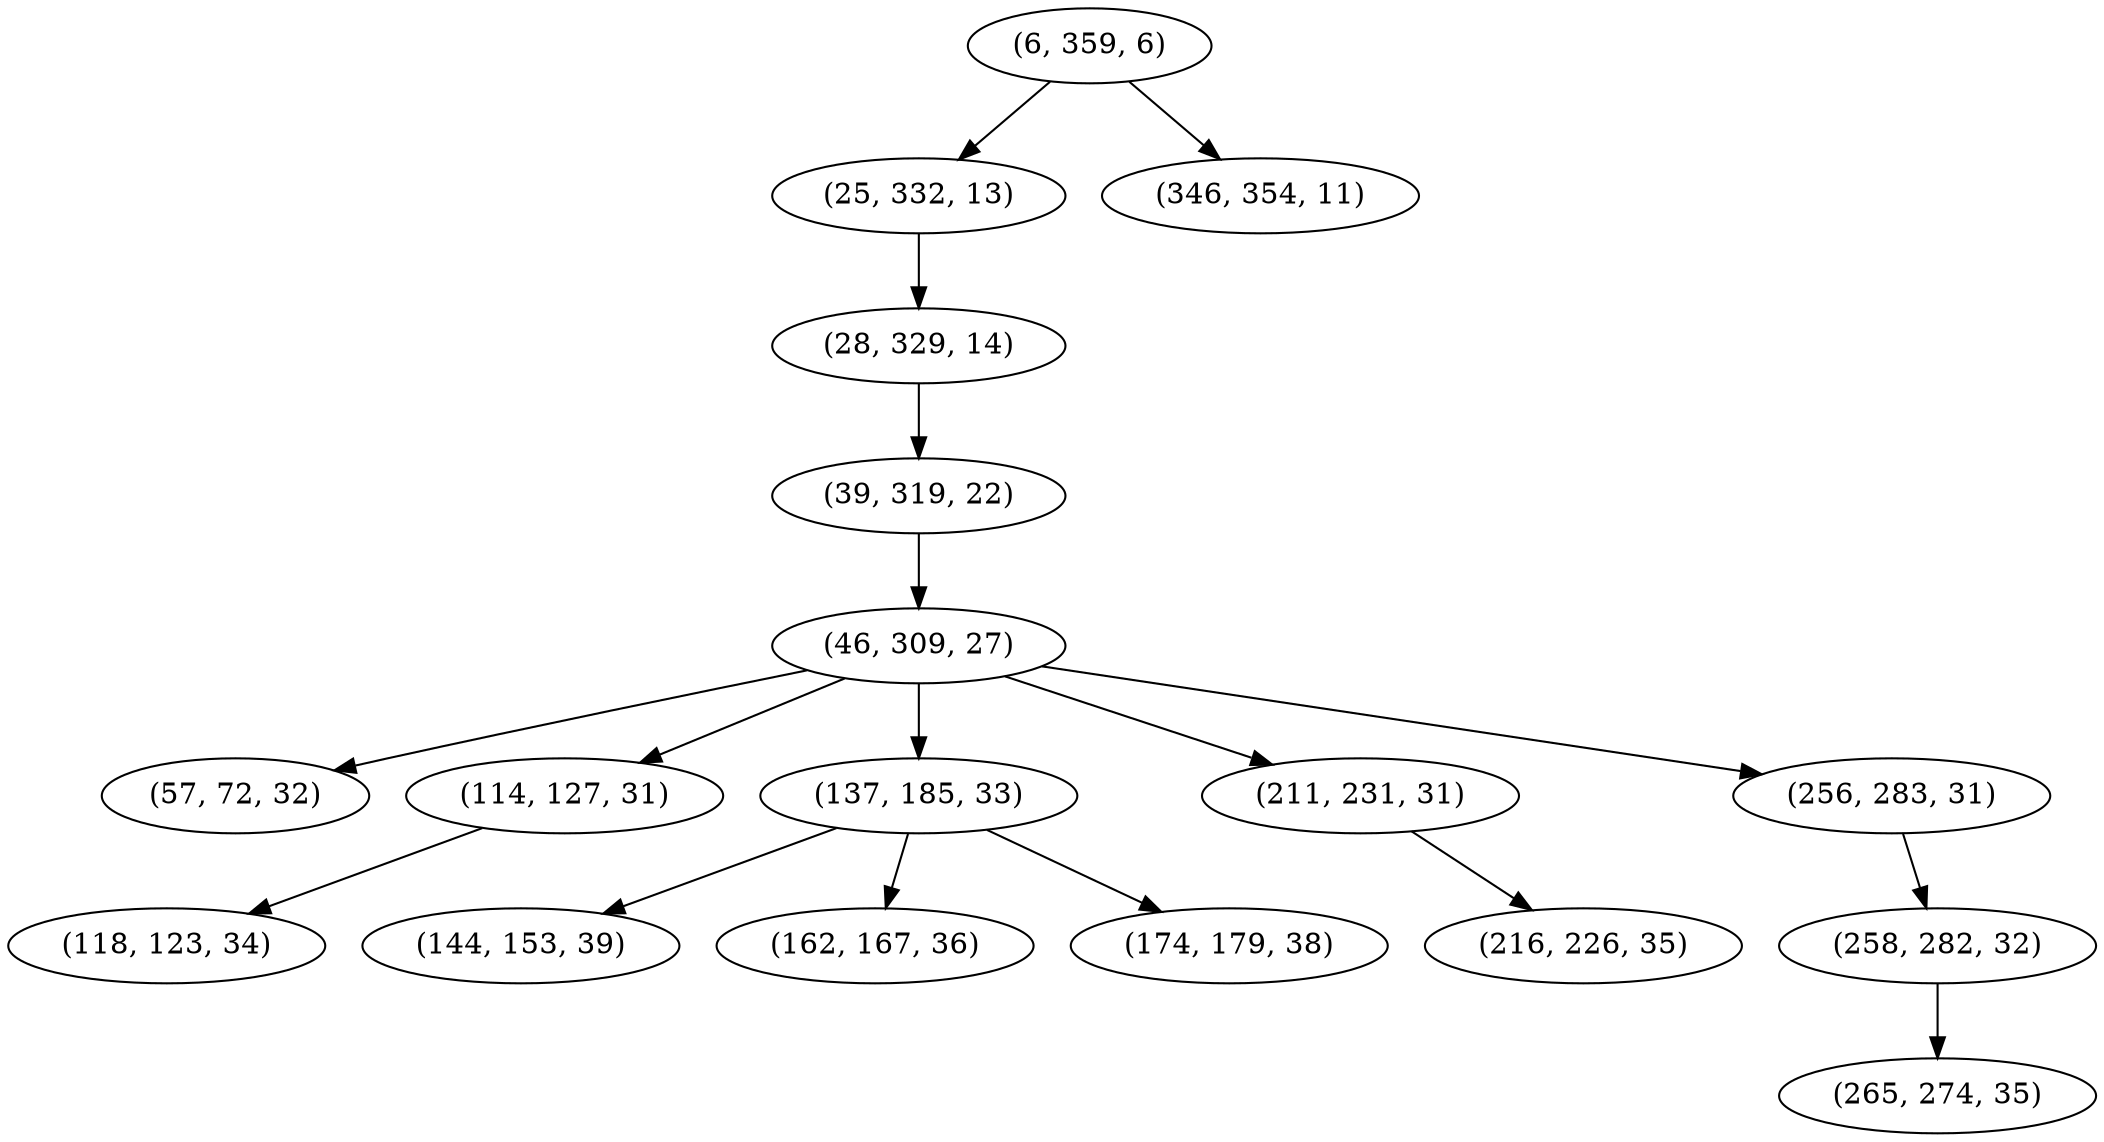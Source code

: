 digraph tree {
    "(6, 359, 6)";
    "(25, 332, 13)";
    "(28, 329, 14)";
    "(39, 319, 22)";
    "(46, 309, 27)";
    "(57, 72, 32)";
    "(114, 127, 31)";
    "(118, 123, 34)";
    "(137, 185, 33)";
    "(144, 153, 39)";
    "(162, 167, 36)";
    "(174, 179, 38)";
    "(211, 231, 31)";
    "(216, 226, 35)";
    "(256, 283, 31)";
    "(258, 282, 32)";
    "(265, 274, 35)";
    "(346, 354, 11)";
    "(6, 359, 6)" -> "(25, 332, 13)";
    "(6, 359, 6)" -> "(346, 354, 11)";
    "(25, 332, 13)" -> "(28, 329, 14)";
    "(28, 329, 14)" -> "(39, 319, 22)";
    "(39, 319, 22)" -> "(46, 309, 27)";
    "(46, 309, 27)" -> "(57, 72, 32)";
    "(46, 309, 27)" -> "(114, 127, 31)";
    "(46, 309, 27)" -> "(137, 185, 33)";
    "(46, 309, 27)" -> "(211, 231, 31)";
    "(46, 309, 27)" -> "(256, 283, 31)";
    "(114, 127, 31)" -> "(118, 123, 34)";
    "(137, 185, 33)" -> "(144, 153, 39)";
    "(137, 185, 33)" -> "(162, 167, 36)";
    "(137, 185, 33)" -> "(174, 179, 38)";
    "(211, 231, 31)" -> "(216, 226, 35)";
    "(256, 283, 31)" -> "(258, 282, 32)";
    "(258, 282, 32)" -> "(265, 274, 35)";
}
